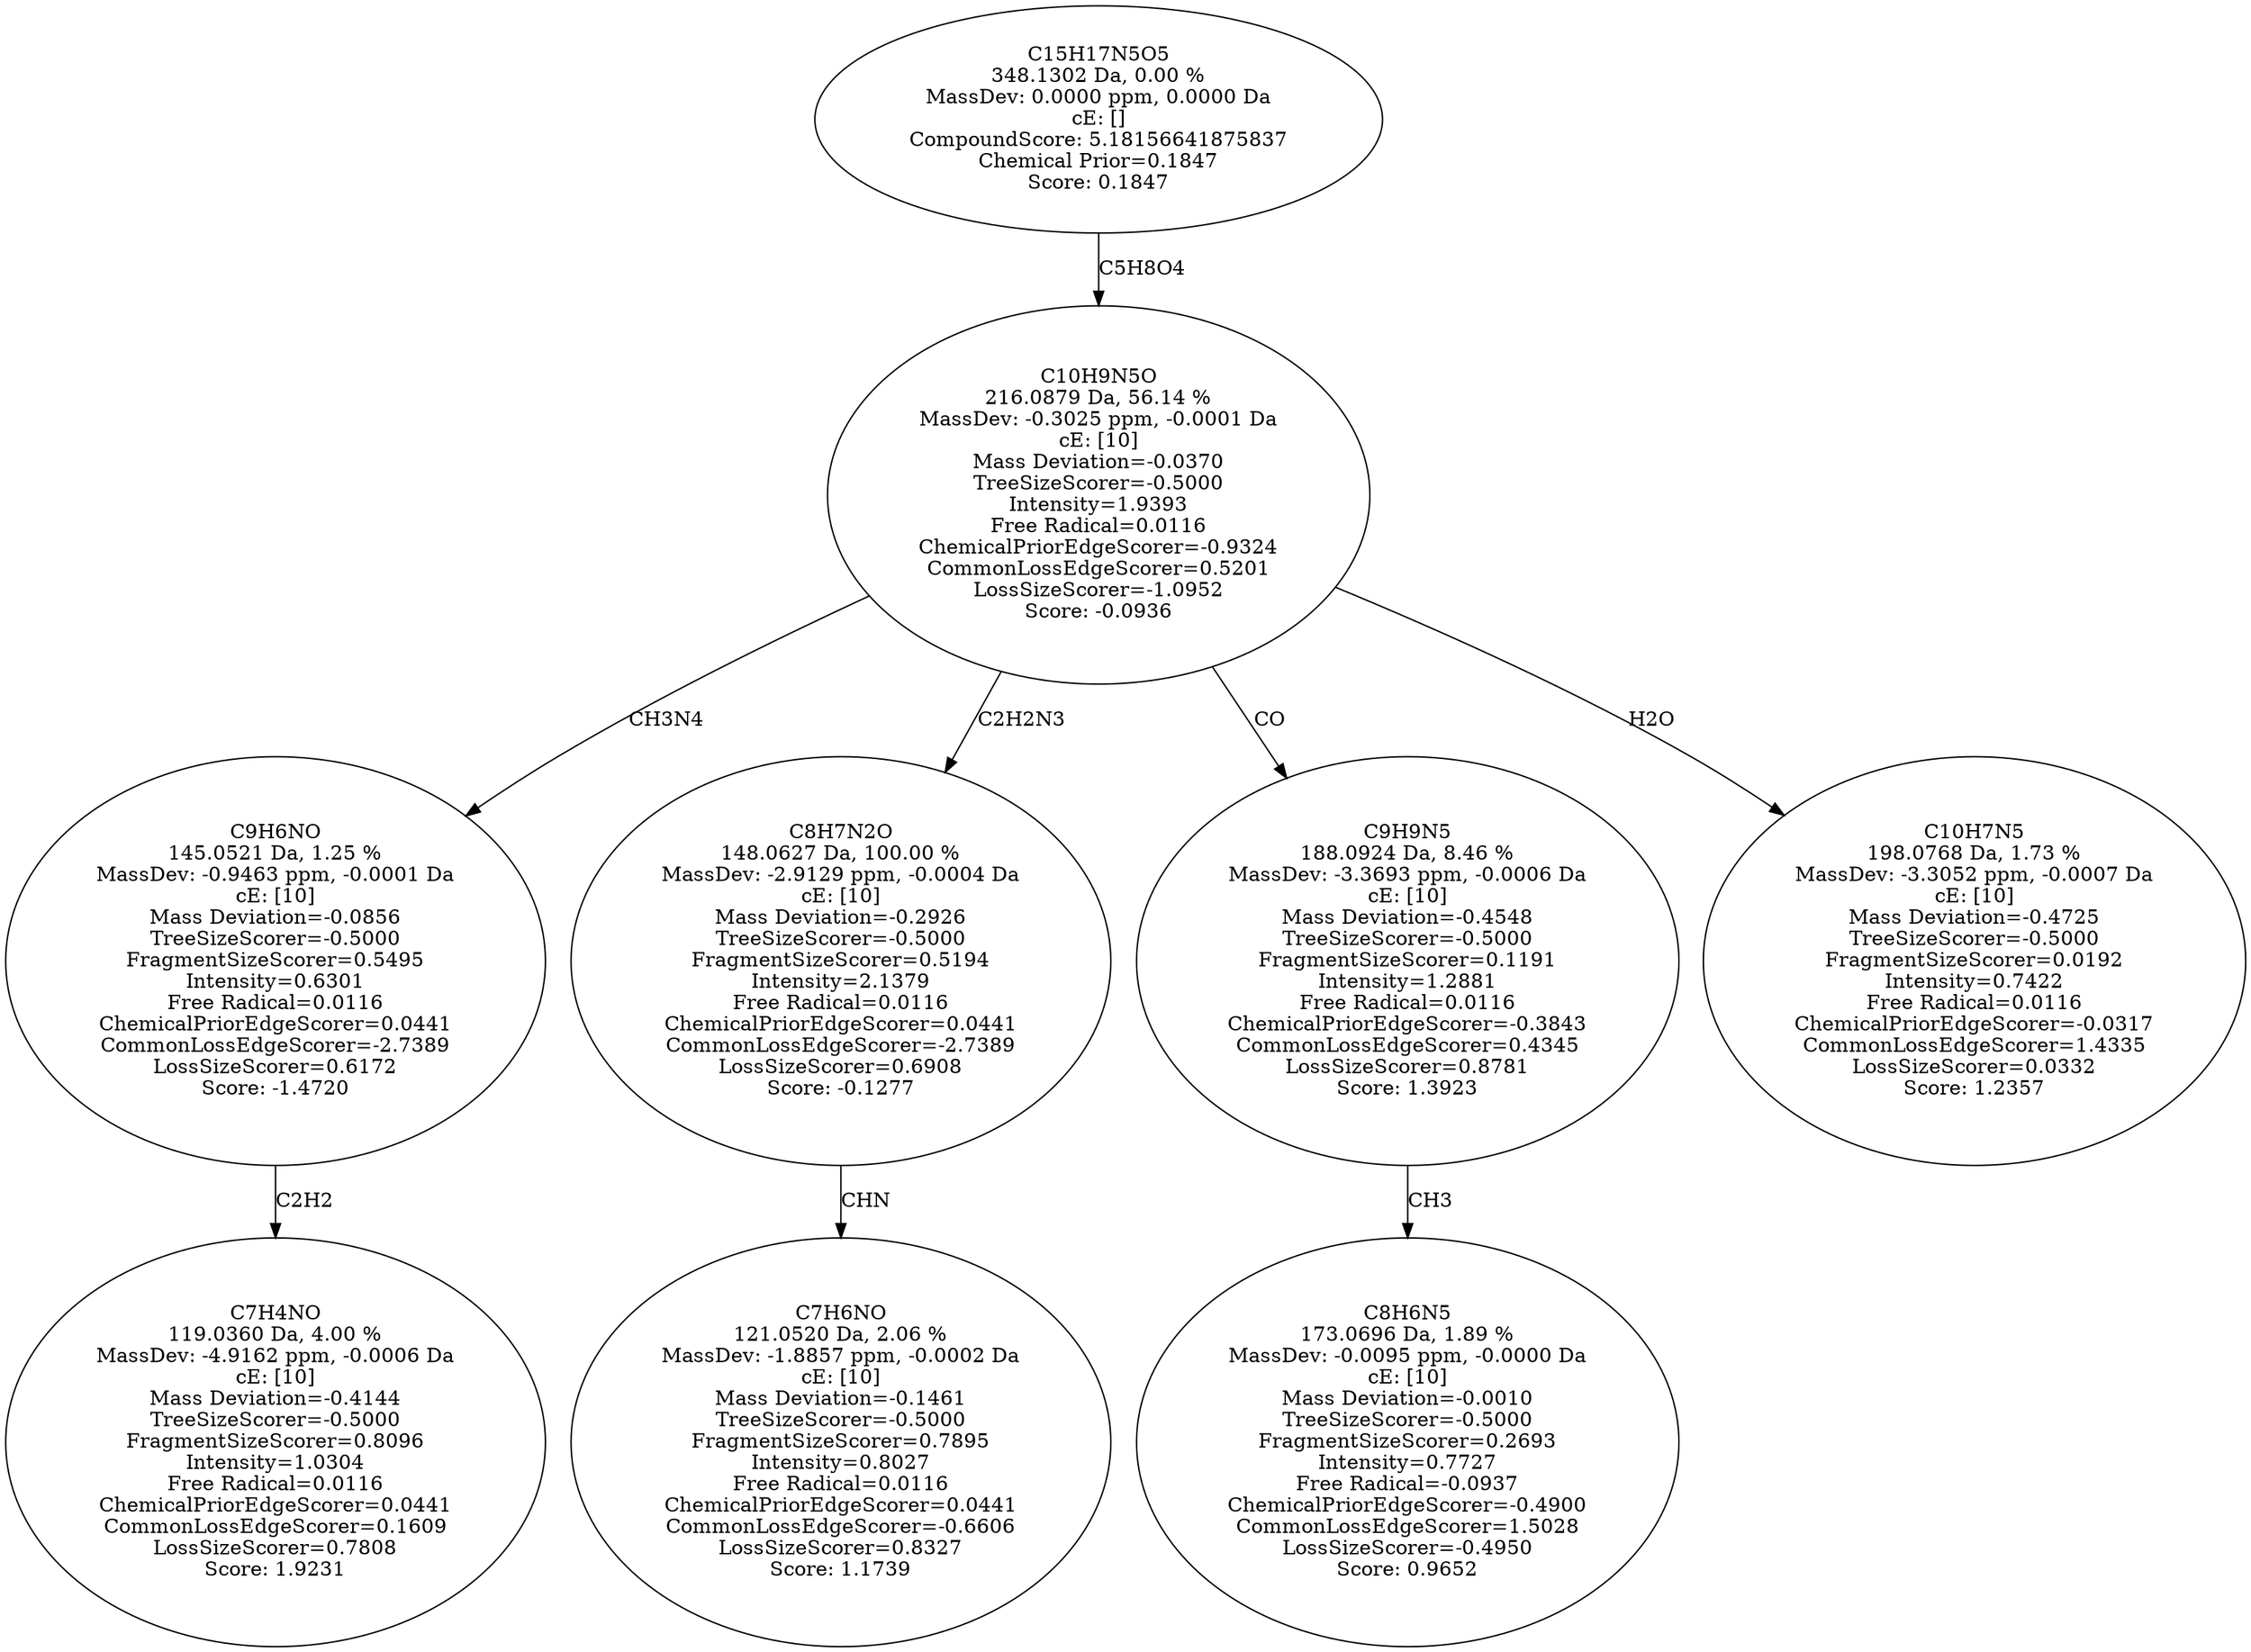strict digraph {
v1 [label="C7H4NO\n119.0360 Da, 4.00 %\nMassDev: -4.9162 ppm, -0.0006 Da\ncE: [10]\nMass Deviation=-0.4144\nTreeSizeScorer=-0.5000\nFragmentSizeScorer=0.8096\nIntensity=1.0304\nFree Radical=0.0116\nChemicalPriorEdgeScorer=0.0441\nCommonLossEdgeScorer=0.1609\nLossSizeScorer=0.7808\nScore: 1.9231"];
v2 [label="C9H6NO\n145.0521 Da, 1.25 %\nMassDev: -0.9463 ppm, -0.0001 Da\ncE: [10]\nMass Deviation=-0.0856\nTreeSizeScorer=-0.5000\nFragmentSizeScorer=0.5495\nIntensity=0.6301\nFree Radical=0.0116\nChemicalPriorEdgeScorer=0.0441\nCommonLossEdgeScorer=-2.7389\nLossSizeScorer=0.6172\nScore: -1.4720"];
v3 [label="C7H6NO\n121.0520 Da, 2.06 %\nMassDev: -1.8857 ppm, -0.0002 Da\ncE: [10]\nMass Deviation=-0.1461\nTreeSizeScorer=-0.5000\nFragmentSizeScorer=0.7895\nIntensity=0.8027\nFree Radical=0.0116\nChemicalPriorEdgeScorer=0.0441\nCommonLossEdgeScorer=-0.6606\nLossSizeScorer=0.8327\nScore: 1.1739"];
v4 [label="C8H7N2O\n148.0627 Da, 100.00 %\nMassDev: -2.9129 ppm, -0.0004 Da\ncE: [10]\nMass Deviation=-0.2926\nTreeSizeScorer=-0.5000\nFragmentSizeScorer=0.5194\nIntensity=2.1379\nFree Radical=0.0116\nChemicalPriorEdgeScorer=0.0441\nCommonLossEdgeScorer=-2.7389\nLossSizeScorer=0.6908\nScore: -0.1277"];
v5 [label="C8H6N5\n173.0696 Da, 1.89 %\nMassDev: -0.0095 ppm, -0.0000 Da\ncE: [10]\nMass Deviation=-0.0010\nTreeSizeScorer=-0.5000\nFragmentSizeScorer=0.2693\nIntensity=0.7727\nFree Radical=-0.0937\nChemicalPriorEdgeScorer=-0.4900\nCommonLossEdgeScorer=1.5028\nLossSizeScorer=-0.4950\nScore: 0.9652"];
v6 [label="C9H9N5\n188.0924 Da, 8.46 %\nMassDev: -3.3693 ppm, -0.0006 Da\ncE: [10]\nMass Deviation=-0.4548\nTreeSizeScorer=-0.5000\nFragmentSizeScorer=0.1191\nIntensity=1.2881\nFree Radical=0.0116\nChemicalPriorEdgeScorer=-0.3843\nCommonLossEdgeScorer=0.4345\nLossSizeScorer=0.8781\nScore: 1.3923"];
v7 [label="C10H7N5\n198.0768 Da, 1.73 %\nMassDev: -3.3052 ppm, -0.0007 Da\ncE: [10]\nMass Deviation=-0.4725\nTreeSizeScorer=-0.5000\nFragmentSizeScorer=0.0192\nIntensity=0.7422\nFree Radical=0.0116\nChemicalPriorEdgeScorer=-0.0317\nCommonLossEdgeScorer=1.4335\nLossSizeScorer=0.0332\nScore: 1.2357"];
v8 [label="C10H9N5O\n216.0879 Da, 56.14 %\nMassDev: -0.3025 ppm, -0.0001 Da\ncE: [10]\nMass Deviation=-0.0370\nTreeSizeScorer=-0.5000\nIntensity=1.9393\nFree Radical=0.0116\nChemicalPriorEdgeScorer=-0.9324\nCommonLossEdgeScorer=0.5201\nLossSizeScorer=-1.0952\nScore: -0.0936"];
v9 [label="C15H17N5O5\n348.1302 Da, 0.00 %\nMassDev: 0.0000 ppm, 0.0000 Da\ncE: []\nCompoundScore: 5.18156641875837\nChemical Prior=0.1847\nScore: 0.1847"];
v2 -> v1 [label="C2H2"];
v8 -> v2 [label="CH3N4"];
v4 -> v3 [label="CHN"];
v8 -> v4 [label="C2H2N3"];
v6 -> v5 [label="CH3"];
v8 -> v6 [label="CO"];
v8 -> v7 [label="H2O"];
v9 -> v8 [label="C5H8O4"];
}